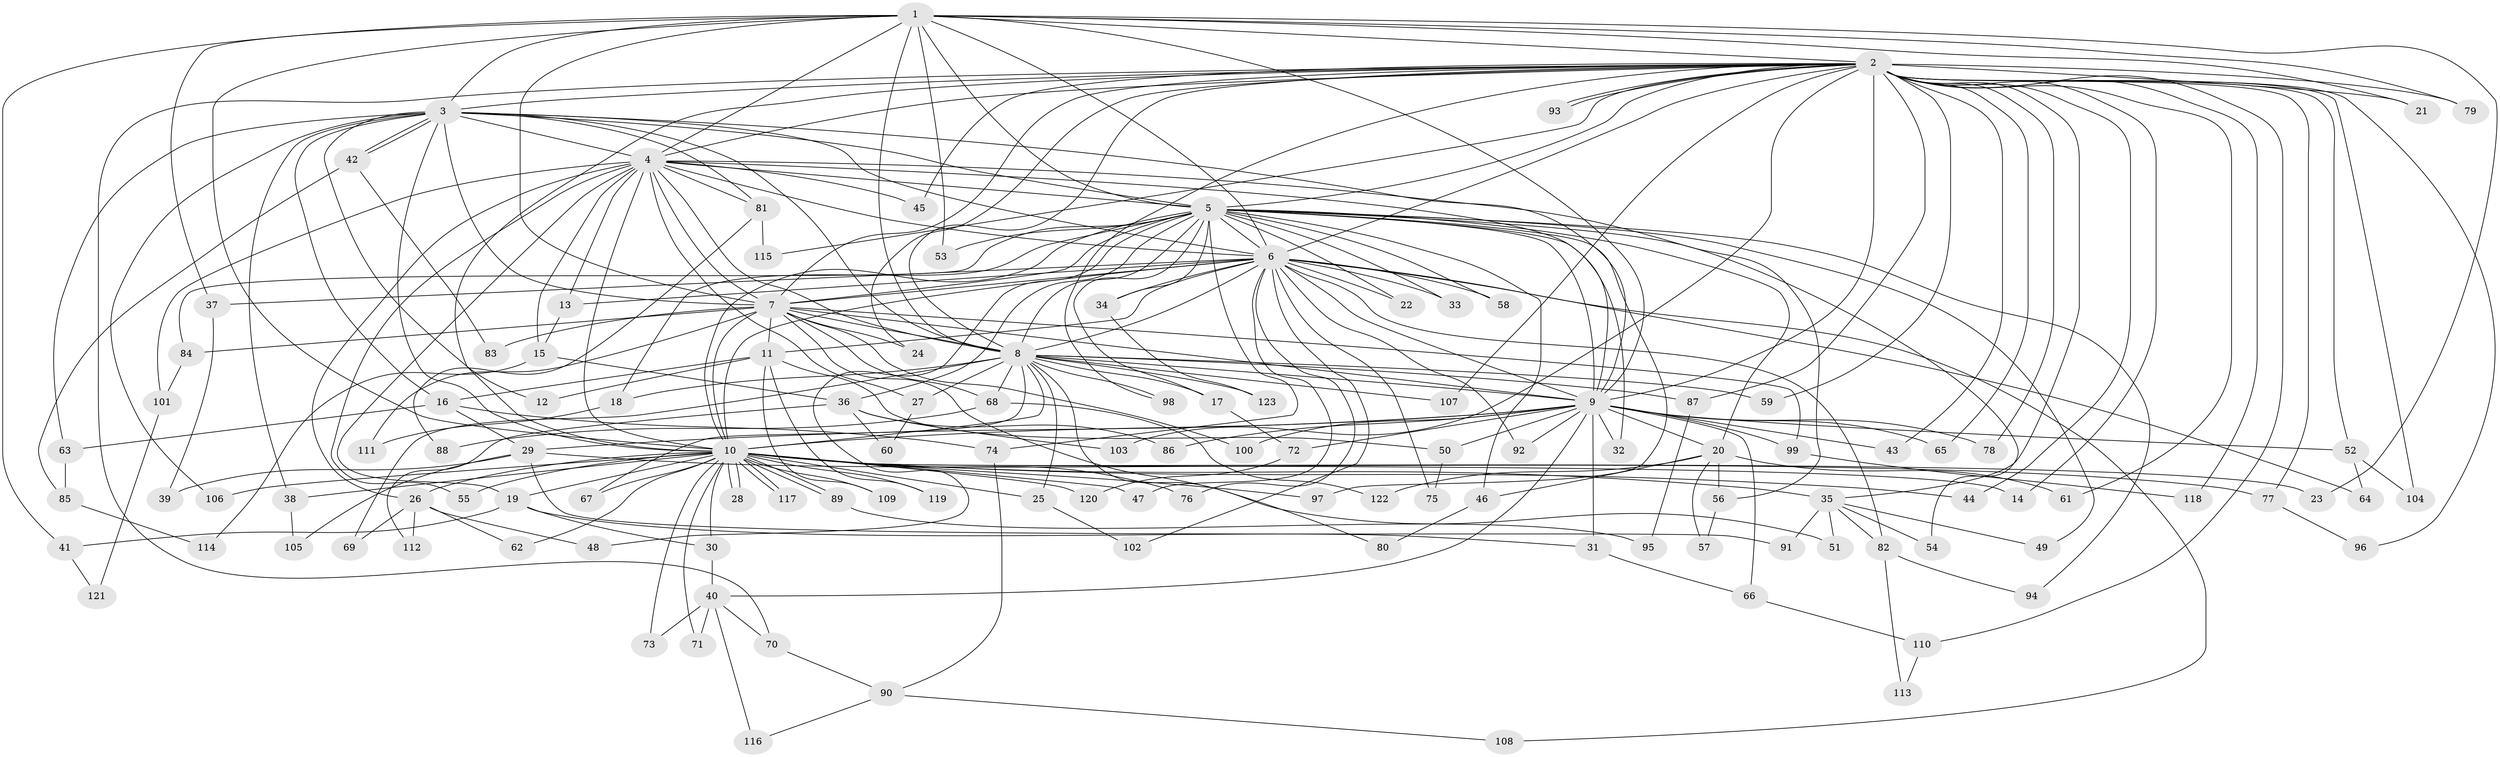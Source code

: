 // coarse degree distribution, {12: 0.011627906976744186, 51: 0.011627906976744186, 22: 0.011627906976744186, 13: 0.011627906976744186, 16: 0.011627906976744186, 20: 0.011627906976744186, 27: 0.011627906976744186, 1: 0.023255813953488372, 2: 0.5232558139534884, 4: 0.06976744186046512, 3: 0.20930232558139536, 5: 0.023255813953488372, 6: 0.05813953488372093, 7: 0.011627906976744186}
// Generated by graph-tools (version 1.1) at 2025/17/03/04/25 18:17:42]
// undirected, 123 vertices, 271 edges
graph export_dot {
graph [start="1"]
  node [color=gray90,style=filled];
  1;
  2;
  3;
  4;
  5;
  6;
  7;
  8;
  9;
  10;
  11;
  12;
  13;
  14;
  15;
  16;
  17;
  18;
  19;
  20;
  21;
  22;
  23;
  24;
  25;
  26;
  27;
  28;
  29;
  30;
  31;
  32;
  33;
  34;
  35;
  36;
  37;
  38;
  39;
  40;
  41;
  42;
  43;
  44;
  45;
  46;
  47;
  48;
  49;
  50;
  51;
  52;
  53;
  54;
  55;
  56;
  57;
  58;
  59;
  60;
  61;
  62;
  63;
  64;
  65;
  66;
  67;
  68;
  69;
  70;
  71;
  72;
  73;
  74;
  75;
  76;
  77;
  78;
  79;
  80;
  81;
  82;
  83;
  84;
  85;
  86;
  87;
  88;
  89;
  90;
  91;
  92;
  93;
  94;
  95;
  96;
  97;
  98;
  99;
  100;
  101;
  102;
  103;
  104;
  105;
  106;
  107;
  108;
  109;
  110;
  111;
  112;
  113;
  114;
  115;
  116;
  117;
  118;
  119;
  120;
  121;
  122;
  123;
  1 -- 2;
  1 -- 3;
  1 -- 4;
  1 -- 5;
  1 -- 6;
  1 -- 7;
  1 -- 8;
  1 -- 9;
  1 -- 10;
  1 -- 21;
  1 -- 23;
  1 -- 37;
  1 -- 41;
  1 -- 53;
  1 -- 79;
  2 -- 3;
  2 -- 4;
  2 -- 5;
  2 -- 6;
  2 -- 7;
  2 -- 8;
  2 -- 9;
  2 -- 10;
  2 -- 14;
  2 -- 21;
  2 -- 24;
  2 -- 35;
  2 -- 43;
  2 -- 44;
  2 -- 45;
  2 -- 52;
  2 -- 59;
  2 -- 61;
  2 -- 65;
  2 -- 70;
  2 -- 77;
  2 -- 78;
  2 -- 79;
  2 -- 87;
  2 -- 93;
  2 -- 93;
  2 -- 96;
  2 -- 98;
  2 -- 103;
  2 -- 104;
  2 -- 107;
  2 -- 110;
  2 -- 115;
  2 -- 118;
  3 -- 4;
  3 -- 5;
  3 -- 6;
  3 -- 7;
  3 -- 8;
  3 -- 9;
  3 -- 10;
  3 -- 12;
  3 -- 16;
  3 -- 38;
  3 -- 42;
  3 -- 42;
  3 -- 63;
  3 -- 81;
  3 -- 106;
  4 -- 5;
  4 -- 6;
  4 -- 7;
  4 -- 8;
  4 -- 9;
  4 -- 10;
  4 -- 13;
  4 -- 15;
  4 -- 19;
  4 -- 26;
  4 -- 27;
  4 -- 45;
  4 -- 55;
  4 -- 56;
  4 -- 81;
  4 -- 101;
  5 -- 6;
  5 -- 7;
  5 -- 8;
  5 -- 9;
  5 -- 10;
  5 -- 17;
  5 -- 18;
  5 -- 20;
  5 -- 22;
  5 -- 32;
  5 -- 33;
  5 -- 34;
  5 -- 36;
  5 -- 46;
  5 -- 48;
  5 -- 49;
  5 -- 53;
  5 -- 54;
  5 -- 58;
  5 -- 74;
  5 -- 84;
  5 -- 94;
  5 -- 97;
  6 -- 7;
  6 -- 8;
  6 -- 9;
  6 -- 10;
  6 -- 11;
  6 -- 13;
  6 -- 22;
  6 -- 33;
  6 -- 34;
  6 -- 37;
  6 -- 47;
  6 -- 58;
  6 -- 64;
  6 -- 75;
  6 -- 76;
  6 -- 82;
  6 -- 92;
  6 -- 102;
  6 -- 108;
  7 -- 8;
  7 -- 9;
  7 -- 10;
  7 -- 11;
  7 -- 24;
  7 -- 51;
  7 -- 68;
  7 -- 83;
  7 -- 84;
  7 -- 99;
  7 -- 100;
  7 -- 111;
  8 -- 9;
  8 -- 10;
  8 -- 17;
  8 -- 18;
  8 -- 25;
  8 -- 27;
  8 -- 59;
  8 -- 67;
  8 -- 68;
  8 -- 69;
  8 -- 80;
  8 -- 87;
  8 -- 98;
  8 -- 107;
  8 -- 123;
  9 -- 10;
  9 -- 20;
  9 -- 29;
  9 -- 31;
  9 -- 32;
  9 -- 40;
  9 -- 43;
  9 -- 50;
  9 -- 52;
  9 -- 65;
  9 -- 66;
  9 -- 72;
  9 -- 78;
  9 -- 86;
  9 -- 92;
  9 -- 99;
  9 -- 100;
  10 -- 14;
  10 -- 19;
  10 -- 23;
  10 -- 25;
  10 -- 26;
  10 -- 28;
  10 -- 28;
  10 -- 30;
  10 -- 35;
  10 -- 38;
  10 -- 44;
  10 -- 47;
  10 -- 55;
  10 -- 62;
  10 -- 67;
  10 -- 71;
  10 -- 73;
  10 -- 76;
  10 -- 89;
  10 -- 89;
  10 -- 97;
  10 -- 106;
  10 -- 109;
  10 -- 117;
  10 -- 117;
  10 -- 119;
  10 -- 120;
  11 -- 12;
  11 -- 16;
  11 -- 50;
  11 -- 109;
  11 -- 119;
  13 -- 15;
  15 -- 36;
  15 -- 114;
  16 -- 29;
  16 -- 63;
  16 -- 74;
  17 -- 72;
  18 -- 111;
  19 -- 30;
  19 -- 31;
  19 -- 41;
  20 -- 46;
  20 -- 56;
  20 -- 57;
  20 -- 61;
  20 -- 122;
  25 -- 102;
  26 -- 48;
  26 -- 62;
  26 -- 69;
  26 -- 112;
  27 -- 60;
  29 -- 39;
  29 -- 77;
  29 -- 91;
  29 -- 105;
  30 -- 40;
  31 -- 66;
  34 -- 123;
  35 -- 49;
  35 -- 51;
  35 -- 54;
  35 -- 82;
  35 -- 91;
  36 -- 60;
  36 -- 86;
  36 -- 103;
  36 -- 112;
  37 -- 39;
  38 -- 105;
  40 -- 70;
  40 -- 71;
  40 -- 73;
  40 -- 116;
  41 -- 121;
  42 -- 83;
  42 -- 85;
  46 -- 80;
  50 -- 75;
  52 -- 64;
  52 -- 104;
  56 -- 57;
  63 -- 85;
  66 -- 110;
  68 -- 88;
  68 -- 122;
  70 -- 90;
  72 -- 120;
  74 -- 90;
  77 -- 96;
  81 -- 88;
  81 -- 115;
  82 -- 94;
  82 -- 113;
  84 -- 101;
  85 -- 114;
  87 -- 95;
  89 -- 95;
  90 -- 108;
  90 -- 116;
  99 -- 118;
  101 -- 121;
  110 -- 113;
}

